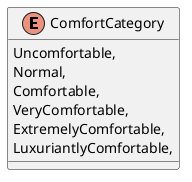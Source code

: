 @startuml
enum ComfortCategory {
    Uncomfortable,
    Normal,
    Comfortable,
    VeryComfortable,
    ExtremelyComfortable,
    LuxuriantlyComfortable,
}
@enduml
